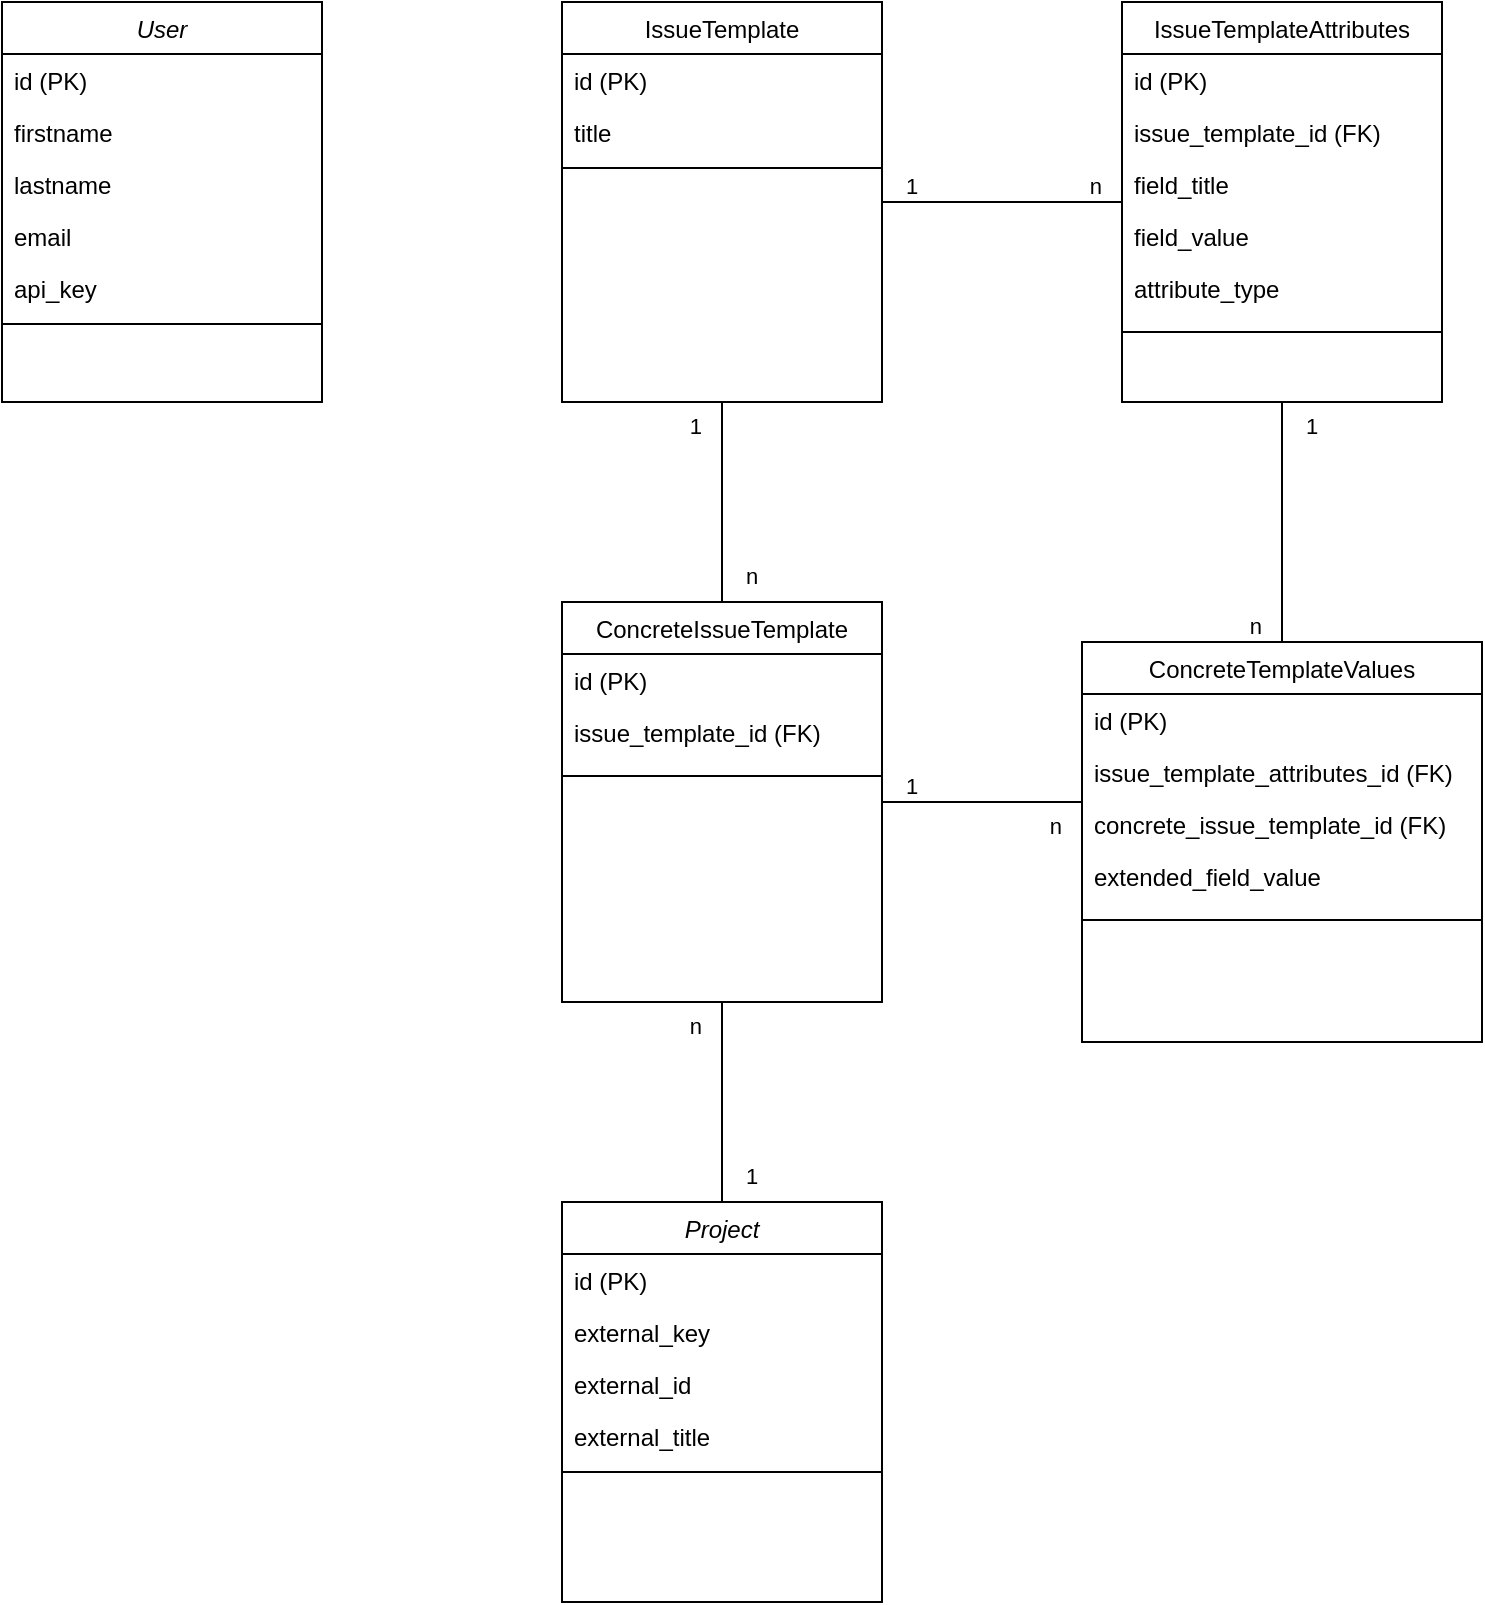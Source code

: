 <mxfile version="15.7.3" type="device"><diagram id="C5RBs43oDa-KdzZeNtuy" name="Page-1"><mxGraphModel dx="1186" dy="818" grid="1" gridSize="10" guides="1" tooltips="1" connect="1" arrows="1" fold="1" page="1" pageScale="1" pageWidth="827" pageHeight="1169" math="0" shadow="0"><root><mxCell id="WIyWlLk6GJQsqaUBKTNV-0"/><mxCell id="WIyWlLk6GJQsqaUBKTNV-1" parent="WIyWlLk6GJQsqaUBKTNV-0"/><mxCell id="zkfFHV4jXpPFQw0GAbJ--0" value="User" style="swimlane;fontStyle=2;align=center;verticalAlign=top;childLayout=stackLayout;horizontal=1;startSize=26;horizontalStack=0;resizeParent=1;resizeLast=0;collapsible=1;marginBottom=0;rounded=0;shadow=0;strokeWidth=1;" parent="WIyWlLk6GJQsqaUBKTNV-1" vertex="1"><mxGeometry x="40" y="80" width="160" height="200" as="geometry"><mxRectangle x="230" y="140" width="160" height="26" as="alternateBounds"/></mxGeometry></mxCell><mxCell id="vYiWwPythGDxeL2GMcXe-61" value="id (PK)" style="text;align=left;verticalAlign=top;spacingLeft=4;spacingRight=4;overflow=hidden;rotatable=0;points=[[0,0.5],[1,0.5]];portConstraint=eastwest;" parent="zkfFHV4jXpPFQw0GAbJ--0" vertex="1"><mxGeometry y="26" width="160" height="26" as="geometry"/></mxCell><mxCell id="zkfFHV4jXpPFQw0GAbJ--1" value="firstname" style="text;align=left;verticalAlign=top;spacingLeft=4;spacingRight=4;overflow=hidden;rotatable=0;points=[[0,0.5],[1,0.5]];portConstraint=eastwest;" parent="zkfFHV4jXpPFQw0GAbJ--0" vertex="1"><mxGeometry y="52" width="160" height="26" as="geometry"/></mxCell><mxCell id="zkfFHV4jXpPFQw0GAbJ--2" value="lastname" style="text;align=left;verticalAlign=top;spacingLeft=4;spacingRight=4;overflow=hidden;rotatable=0;points=[[0,0.5],[1,0.5]];portConstraint=eastwest;rounded=0;shadow=0;html=0;" parent="zkfFHV4jXpPFQw0GAbJ--0" vertex="1"><mxGeometry y="78" width="160" height="26" as="geometry"/></mxCell><mxCell id="zkfFHV4jXpPFQw0GAbJ--3" value="email" style="text;align=left;verticalAlign=top;spacingLeft=4;spacingRight=4;overflow=hidden;rotatable=0;points=[[0,0.5],[1,0.5]];portConstraint=eastwest;rounded=0;shadow=0;html=0;" parent="zkfFHV4jXpPFQw0GAbJ--0" vertex="1"><mxGeometry y="104" width="160" height="26" as="geometry"/></mxCell><mxCell id="AEb_9aidCXA0OoOkdx65-7" value="api_key" style="text;align=left;verticalAlign=top;spacingLeft=4;spacingRight=4;overflow=hidden;rotatable=0;points=[[0,0.5],[1,0.5]];portConstraint=eastwest;rounded=0;shadow=0;html=0;" parent="zkfFHV4jXpPFQw0GAbJ--0" vertex="1"><mxGeometry y="130" width="160" height="26" as="geometry"/></mxCell><mxCell id="zkfFHV4jXpPFQw0GAbJ--4" value="" style="line;html=1;strokeWidth=1;align=left;verticalAlign=middle;spacingTop=-1;spacingLeft=3;spacingRight=3;rotatable=0;labelPosition=right;points=[];portConstraint=eastwest;" parent="zkfFHV4jXpPFQw0GAbJ--0" vertex="1"><mxGeometry y="156" width="160" height="10" as="geometry"/></mxCell><mxCell id="zkfFHV4jXpPFQw0GAbJ--17" value="IssueTemplate" style="swimlane;fontStyle=0;align=center;verticalAlign=top;childLayout=stackLayout;horizontal=1;startSize=26;horizontalStack=0;resizeParent=1;resizeLast=0;collapsible=1;marginBottom=0;rounded=0;shadow=0;strokeWidth=1;" parent="WIyWlLk6GJQsqaUBKTNV-1" vertex="1"><mxGeometry x="320" y="80" width="160" height="200" as="geometry"><mxRectangle x="550" y="140" width="160" height="26" as="alternateBounds"/></mxGeometry></mxCell><mxCell id="vYiWwPythGDxeL2GMcXe-55" value="id (PK)" style="text;align=left;verticalAlign=top;spacingLeft=4;spacingRight=4;overflow=hidden;rotatable=0;points=[[0,0.5],[1,0.5]];portConstraint=eastwest;" parent="zkfFHV4jXpPFQw0GAbJ--17" vertex="1"><mxGeometry y="26" width="160" height="26" as="geometry"/></mxCell><mxCell id="zkfFHV4jXpPFQw0GAbJ--18" value="title" style="text;align=left;verticalAlign=top;spacingLeft=4;spacingRight=4;overflow=hidden;rotatable=0;points=[[0,0.5],[1,0.5]];portConstraint=eastwest;" parent="zkfFHV4jXpPFQw0GAbJ--17" vertex="1"><mxGeometry y="52" width="160" height="26" as="geometry"/></mxCell><mxCell id="zkfFHV4jXpPFQw0GAbJ--23" value="" style="line;html=1;strokeWidth=1;align=left;verticalAlign=middle;spacingTop=-1;spacingLeft=3;spacingRight=3;rotatable=0;labelPosition=right;points=[];portConstraint=eastwest;" parent="zkfFHV4jXpPFQw0GAbJ--17" vertex="1"><mxGeometry y="78" width="160" height="10" as="geometry"/></mxCell><mxCell id="AEb_9aidCXA0OoOkdx65-15" value="Project" style="swimlane;fontStyle=2;align=center;verticalAlign=top;childLayout=stackLayout;horizontal=1;startSize=26;horizontalStack=0;resizeParent=1;resizeLast=0;collapsible=1;marginBottom=0;rounded=0;shadow=0;strokeWidth=1;" parent="WIyWlLk6GJQsqaUBKTNV-1" vertex="1"><mxGeometry x="320" y="680" width="160" height="200" as="geometry"><mxRectangle x="230" y="140" width="160" height="26" as="alternateBounds"/></mxGeometry></mxCell><mxCell id="vYiWwPythGDxeL2GMcXe-52" value="id (PK)" style="text;align=left;verticalAlign=top;spacingLeft=4;spacingRight=4;overflow=hidden;rotatable=0;points=[[0,0.5],[1,0.5]];portConstraint=eastwest;rounded=0;shadow=0;html=0;" parent="AEb_9aidCXA0OoOkdx65-15" vertex="1"><mxGeometry y="26" width="160" height="26" as="geometry"/></mxCell><mxCell id="AEb_9aidCXA0OoOkdx65-17" value="external_key" style="text;align=left;verticalAlign=top;spacingLeft=4;spacingRight=4;overflow=hidden;rotatable=0;points=[[0,0.5],[1,0.5]];portConstraint=eastwest;rounded=0;shadow=0;html=0;" parent="AEb_9aidCXA0OoOkdx65-15" vertex="1"><mxGeometry y="52" width="160" height="26" as="geometry"/></mxCell><mxCell id="AEb_9aidCXA0OoOkdx65-18" value="external_id" style="text;align=left;verticalAlign=top;spacingLeft=4;spacingRight=4;overflow=hidden;rotatable=0;points=[[0,0.5],[1,0.5]];portConstraint=eastwest;rounded=0;shadow=0;html=0;" parent="AEb_9aidCXA0OoOkdx65-15" vertex="1"><mxGeometry y="78" width="160" height="26" as="geometry"/></mxCell><mxCell id="vYiWwPythGDxeL2GMcXe-25" value="external_title" style="text;align=left;verticalAlign=top;spacingLeft=4;spacingRight=4;overflow=hidden;rotatable=0;points=[[0,0.5],[1,0.5]];portConstraint=eastwest;rounded=0;shadow=0;html=0;" parent="AEb_9aidCXA0OoOkdx65-15" vertex="1"><mxGeometry y="104" width="160" height="26" as="geometry"/></mxCell><mxCell id="AEb_9aidCXA0OoOkdx65-20" value="" style="line;html=1;strokeWidth=1;align=left;verticalAlign=middle;spacingTop=-1;spacingLeft=3;spacingRight=3;rotatable=0;labelPosition=right;points=[];portConstraint=eastwest;" parent="AEb_9aidCXA0OoOkdx65-15" vertex="1"><mxGeometry y="130" width="160" height="10" as="geometry"/></mxCell><mxCell id="vYiWwPythGDxeL2GMcXe-0" value="ConcreteIssueTemplate" style="swimlane;fontStyle=0;align=center;verticalAlign=top;childLayout=stackLayout;horizontal=1;startSize=26;horizontalStack=0;resizeParent=1;resizeLast=0;collapsible=1;marginBottom=0;rounded=0;shadow=0;strokeWidth=1;" parent="WIyWlLk6GJQsqaUBKTNV-1" vertex="1"><mxGeometry x="320" y="380" width="160" height="200" as="geometry"><mxRectangle x="550" y="140" width="160" height="26" as="alternateBounds"/></mxGeometry></mxCell><mxCell id="vYiWwPythGDxeL2GMcXe-54" value="id (PK)" style="text;align=left;verticalAlign=top;spacingLeft=4;spacingRight=4;overflow=hidden;rotatable=0;points=[[0,0.5],[1,0.5]];portConstraint=eastwest;" parent="vYiWwPythGDxeL2GMcXe-0" vertex="1"><mxGeometry y="26" width="160" height="26" as="geometry"/></mxCell><mxCell id="vYiWwPythGDxeL2GMcXe-17" value="issue_template_id (FK)" style="text;align=left;verticalAlign=top;spacingLeft=4;spacingRight=4;overflow=hidden;rotatable=0;points=[[0,0.5],[1,0.5]];portConstraint=eastwest;" parent="vYiWwPythGDxeL2GMcXe-0" vertex="1"><mxGeometry y="52" width="160" height="26" as="geometry"/></mxCell><mxCell id="vYiWwPythGDxeL2GMcXe-3" value="" style="line;html=1;strokeWidth=1;align=left;verticalAlign=middle;spacingTop=-1;spacingLeft=3;spacingRight=3;rotatable=0;labelPosition=right;points=[];portConstraint=eastwest;" parent="vYiWwPythGDxeL2GMcXe-0" vertex="1"><mxGeometry y="78" width="160" height="18" as="geometry"/></mxCell><mxCell id="vYiWwPythGDxeL2GMcXe-12" value="" style="endArrow=none;html=1;edgeStyle=orthogonalEdgeStyle;rounded=0;startSize=26;entryX=0.5;entryY=1;entryDx=0;entryDy=0;exitX=0.5;exitY=0;exitDx=0;exitDy=0;" parent="WIyWlLk6GJQsqaUBKTNV-1" source="AEb_9aidCXA0OoOkdx65-15" target="vYiWwPythGDxeL2GMcXe-0" edge="1"><mxGeometry relative="1" as="geometry"><mxPoint x="900" y="395" as="sourcePoint"/><mxPoint x="720" y="575" as="targetPoint"/><Array as="points"/></mxGeometry></mxCell><mxCell id="vYiWwPythGDxeL2GMcXe-13" value="1" style="edgeLabel;resizable=0;html=1;align=left;verticalAlign=bottom;rounded=0;shadow=0;startSize=26;strokeWidth=1;" parent="vYiWwPythGDxeL2GMcXe-12" connectable="0" vertex="1"><mxGeometry x="-1" relative="1" as="geometry"><mxPoint x="10" y="-5" as="offset"/></mxGeometry></mxCell><mxCell id="vYiWwPythGDxeL2GMcXe-14" value="n" style="edgeLabel;resizable=0;html=1;align=right;verticalAlign=bottom;rounded=0;shadow=0;startSize=26;strokeWidth=1;" parent="vYiWwPythGDxeL2GMcXe-12" connectable="0" vertex="1"><mxGeometry x="1" relative="1" as="geometry"><mxPoint x="-10" y="20" as="offset"/></mxGeometry></mxCell><mxCell id="vYiWwPythGDxeL2GMcXe-26" value="" style="endArrow=none;html=1;edgeStyle=orthogonalEdgeStyle;rounded=0;startSize=26;entryX=0.5;entryY=1;entryDx=0;entryDy=0;exitX=0.5;exitY=0;exitDx=0;exitDy=0;" parent="WIyWlLk6GJQsqaUBKTNV-1" source="vYiWwPythGDxeL2GMcXe-0" target="zkfFHV4jXpPFQw0GAbJ--17" edge="1"><mxGeometry relative="1" as="geometry"><mxPoint x="159.5" y="420" as="sourcePoint"/><mxPoint x="159.5" y="340" as="targetPoint"/><Array as="points"/></mxGeometry></mxCell><mxCell id="vYiWwPythGDxeL2GMcXe-27" value="n" style="edgeLabel;resizable=0;html=1;align=left;verticalAlign=bottom;rounded=0;shadow=0;startSize=26;strokeWidth=1;" parent="vYiWwPythGDxeL2GMcXe-26" connectable="0" vertex="1"><mxGeometry x="-1" relative="1" as="geometry"><mxPoint x="10" y="-5" as="offset"/></mxGeometry></mxCell><mxCell id="vYiWwPythGDxeL2GMcXe-28" value="1" style="edgeLabel;resizable=0;html=1;align=right;verticalAlign=bottom;rounded=0;shadow=0;startSize=26;strokeWidth=1;" parent="vYiWwPythGDxeL2GMcXe-26" connectable="0" vertex="1"><mxGeometry x="1" relative="1" as="geometry"><mxPoint x="-10" y="20" as="offset"/></mxGeometry></mxCell><mxCell id="vYiWwPythGDxeL2GMcXe-29" value="ConcreteTemplateValues" style="swimlane;fontStyle=0;align=center;verticalAlign=top;childLayout=stackLayout;horizontal=1;startSize=26;horizontalStack=0;resizeParent=1;resizeLast=0;collapsible=1;marginBottom=0;rounded=0;shadow=0;strokeWidth=1;" parent="WIyWlLk6GJQsqaUBKTNV-1" vertex="1"><mxGeometry x="580" y="400" width="200" height="200" as="geometry"><mxRectangle x="360" y="440" width="160" height="26" as="alternateBounds"/></mxGeometry></mxCell><mxCell id="vYiWwPythGDxeL2GMcXe-53" value="id (PK)" style="text;align=left;verticalAlign=top;spacingLeft=4;spacingRight=4;overflow=hidden;rotatable=0;points=[[0,0.5],[1,0.5]];portConstraint=eastwest;" parent="vYiWwPythGDxeL2GMcXe-29" vertex="1"><mxGeometry y="26" width="200" height="26" as="geometry"/></mxCell><mxCell id="vYiWwPythGDxeL2GMcXe-30" value="issue_template_attributes_id (FK)" style="text;align=left;verticalAlign=top;spacingLeft=4;spacingRight=4;overflow=hidden;rotatable=0;points=[[0,0.5],[1,0.5]];portConstraint=eastwest;" parent="vYiWwPythGDxeL2GMcXe-29" vertex="1"><mxGeometry y="52" width="200" height="26" as="geometry"/></mxCell><mxCell id="vYiWwPythGDxeL2GMcXe-56" value="concrete_issue_template_id (FK)" style="text;align=left;verticalAlign=top;spacingLeft=4;spacingRight=4;overflow=hidden;rotatable=0;points=[[0,0.5],[1,0.5]];portConstraint=eastwest;" parent="vYiWwPythGDxeL2GMcXe-29" vertex="1"><mxGeometry y="78" width="200" height="26" as="geometry"/></mxCell><mxCell id="vYiWwPythGDxeL2GMcXe-50" value="extended_field_value" style="text;align=left;verticalAlign=top;spacingLeft=4;spacingRight=4;overflow=hidden;rotatable=0;points=[[0,0.5],[1,0.5]];portConstraint=eastwest;" parent="vYiWwPythGDxeL2GMcXe-29" vertex="1"><mxGeometry y="104" width="200" height="26" as="geometry"/></mxCell><mxCell id="vYiWwPythGDxeL2GMcXe-31" value="" style="line;html=1;strokeWidth=1;align=left;verticalAlign=middle;spacingTop=-1;spacingLeft=3;spacingRight=3;rotatable=0;labelPosition=right;points=[];portConstraint=eastwest;" parent="vYiWwPythGDxeL2GMcXe-29" vertex="1"><mxGeometry y="130" width="200" height="18" as="geometry"/></mxCell><mxCell id="vYiWwPythGDxeL2GMcXe-32" value="IssueTemplateAttributes" style="swimlane;fontStyle=0;align=center;verticalAlign=top;childLayout=stackLayout;horizontal=1;startSize=26;horizontalStack=0;resizeParent=1;resizeLast=0;collapsible=1;marginBottom=0;rounded=0;shadow=0;strokeWidth=1;" parent="WIyWlLk6GJQsqaUBKTNV-1" vertex="1"><mxGeometry x="600" y="80" width="160" height="200" as="geometry"><mxRectangle x="550" y="140" width="160" height="26" as="alternateBounds"/></mxGeometry></mxCell><mxCell id="vYiWwPythGDxeL2GMcXe-33" value="id (PK)" style="text;align=left;verticalAlign=top;spacingLeft=4;spacingRight=4;overflow=hidden;rotatable=0;points=[[0,0.5],[1,0.5]];portConstraint=eastwest;" parent="vYiWwPythGDxeL2GMcXe-32" vertex="1"><mxGeometry y="26" width="160" height="26" as="geometry"/></mxCell><mxCell id="vYiWwPythGDxeL2GMcXe-60" value="issue_template_id (FK)" style="text;align=left;verticalAlign=top;spacingLeft=4;spacingRight=4;overflow=hidden;rotatable=0;points=[[0,0.5],[1,0.5]];portConstraint=eastwest;" parent="vYiWwPythGDxeL2GMcXe-32" vertex="1"><mxGeometry y="52" width="160" height="26" as="geometry"/></mxCell><mxCell id="vYiWwPythGDxeL2GMcXe-43" value="field_title" style="text;align=left;verticalAlign=top;spacingLeft=4;spacingRight=4;overflow=hidden;rotatable=0;points=[[0,0.5],[1,0.5]];portConstraint=eastwest;" parent="vYiWwPythGDxeL2GMcXe-32" vertex="1"><mxGeometry y="78" width="160" height="26" as="geometry"/></mxCell><mxCell id="vYiWwPythGDxeL2GMcXe-44" value="field_value" style="text;align=left;verticalAlign=top;spacingLeft=4;spacingRight=4;overflow=hidden;rotatable=0;points=[[0,0.5],[1,0.5]];portConstraint=eastwest;" parent="vYiWwPythGDxeL2GMcXe-32" vertex="1"><mxGeometry y="104" width="160" height="26" as="geometry"/></mxCell><mxCell id="vYiWwPythGDxeL2GMcXe-45" value="attribute_type" style="text;align=left;verticalAlign=top;spacingLeft=4;spacingRight=4;overflow=hidden;rotatable=0;points=[[0,0.5],[1,0.5]];portConstraint=eastwest;" parent="vYiWwPythGDxeL2GMcXe-32" vertex="1"><mxGeometry y="130" width="160" height="26" as="geometry"/></mxCell><mxCell id="vYiWwPythGDxeL2GMcXe-34" value="" style="line;html=1;strokeWidth=1;align=left;verticalAlign=middle;spacingTop=-1;spacingLeft=3;spacingRight=3;rotatable=0;labelPosition=right;points=[];portConstraint=eastwest;" parent="vYiWwPythGDxeL2GMcXe-32" vertex="1"><mxGeometry y="156" width="160" height="18" as="geometry"/></mxCell><mxCell id="vYiWwPythGDxeL2GMcXe-37" value="" style="endArrow=none;html=1;edgeStyle=orthogonalEdgeStyle;rounded=0;startSize=26;entryX=0;entryY=0.5;entryDx=0;entryDy=0;exitX=1;exitY=0.5;exitDx=0;exitDy=0;" parent="WIyWlLk6GJQsqaUBKTNV-1" source="zkfFHV4jXpPFQw0GAbJ--17" target="vYiWwPythGDxeL2GMcXe-32" edge="1"><mxGeometry relative="1" as="geometry"><mxPoint x="390" y="200" as="sourcePoint"/><mxPoint x="550" y="200" as="targetPoint"/></mxGeometry></mxCell><mxCell id="vYiWwPythGDxeL2GMcXe-38" value="1" style="edgeLabel;resizable=0;html=1;align=left;verticalAlign=bottom;rounded=0;shadow=0;startSize=26;strokeWidth=1;" parent="vYiWwPythGDxeL2GMcXe-37" connectable="0" vertex="1"><mxGeometry x="-1" relative="1" as="geometry"><mxPoint x="10" as="offset"/></mxGeometry></mxCell><mxCell id="vYiWwPythGDxeL2GMcXe-39" value="n" style="edgeLabel;resizable=0;html=1;align=right;verticalAlign=bottom;rounded=0;shadow=0;startSize=26;strokeWidth=1;" parent="vYiWwPythGDxeL2GMcXe-37" connectable="0" vertex="1"><mxGeometry x="1" relative="1" as="geometry"><mxPoint x="-10" as="offset"/></mxGeometry></mxCell><mxCell id="vYiWwPythGDxeL2GMcXe-40" value="" style="endArrow=none;html=1;edgeStyle=orthogonalEdgeStyle;rounded=0;startSize=26;exitX=0.5;exitY=1;exitDx=0;exitDy=0;entryX=0.5;entryY=0;entryDx=0;entryDy=0;" parent="WIyWlLk6GJQsqaUBKTNV-1" source="vYiWwPythGDxeL2GMcXe-32" target="vYiWwPythGDxeL2GMcXe-29" edge="1"><mxGeometry relative="1" as="geometry"><mxPoint x="810" y="530" as="sourcePoint"/><mxPoint x="970" y="530" as="targetPoint"/></mxGeometry></mxCell><mxCell id="vYiWwPythGDxeL2GMcXe-41" value="1" style="edgeLabel;resizable=0;html=1;align=left;verticalAlign=bottom;rounded=0;shadow=0;startSize=26;strokeWidth=1;" parent="vYiWwPythGDxeL2GMcXe-40" connectable="0" vertex="1"><mxGeometry x="-1" relative="1" as="geometry"><mxPoint x="10" y="20" as="offset"/></mxGeometry></mxCell><mxCell id="vYiWwPythGDxeL2GMcXe-42" value="n" style="edgeLabel;resizable=0;html=1;align=right;verticalAlign=bottom;rounded=0;shadow=0;startSize=26;strokeWidth=1;" parent="vYiWwPythGDxeL2GMcXe-40" connectable="0" vertex="1"><mxGeometry x="1" relative="1" as="geometry"><mxPoint x="-10" as="offset"/></mxGeometry></mxCell><mxCell id="vYiWwPythGDxeL2GMcXe-57" value="" style="endArrow=none;html=1;edgeStyle=orthogonalEdgeStyle;rounded=0;startSize=26;entryX=0;entryY=0.5;entryDx=0;entryDy=0;exitX=1;exitY=0.5;exitDx=0;exitDy=0;" parent="WIyWlLk6GJQsqaUBKTNV-1" source="vYiWwPythGDxeL2GMcXe-0" target="vYiWwPythGDxeL2GMcXe-50" edge="1"><mxGeometry relative="1" as="geometry"><mxPoint x="470" y="370" as="sourcePoint"/><mxPoint x="590" y="370" as="targetPoint"/><Array as="points"><mxPoint x="480" y="480"/><mxPoint x="580" y="480"/></Array></mxGeometry></mxCell><mxCell id="vYiWwPythGDxeL2GMcXe-58" value="1" style="edgeLabel;resizable=0;html=1;align=left;verticalAlign=bottom;rounded=0;shadow=0;startSize=26;strokeWidth=1;" parent="vYiWwPythGDxeL2GMcXe-57" connectable="0" vertex="1"><mxGeometry x="-1" relative="1" as="geometry"><mxPoint x="10" as="offset"/></mxGeometry></mxCell><mxCell id="vYiWwPythGDxeL2GMcXe-59" value="n" style="edgeLabel;resizable=0;html=1;align=right;verticalAlign=bottom;rounded=0;shadow=0;startSize=26;strokeWidth=1;" parent="vYiWwPythGDxeL2GMcXe-57" connectable="0" vertex="1"><mxGeometry x="1" relative="1" as="geometry"><mxPoint x="-10" y="-17" as="offset"/></mxGeometry></mxCell></root></mxGraphModel></diagram></mxfile>